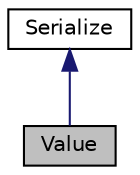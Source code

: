digraph "Value"
{
 // INTERACTIVE_SVG=YES
 // LATEX_PDF_SIZE
  edge [fontname="Helvetica",fontsize="10",labelfontname="Helvetica",labelfontsize="10"];
  node [fontname="Helvetica",fontsize="10",shape=record];
  Node1 [label="Value",height=0.2,width=0.4,color="black", fillcolor="grey75", style="filled", fontcolor="black",tooltip="Value is the base class for all value types in the system."];
  Node2 -> Node1 [dir="back",color="midnightblue",fontsize="10",style="solid",fontname="Helvetica"];
  Node2 [label="Serialize",height=0.2,width=0.4,color="black", fillcolor="white", style="filled",URL="$class_serialize.html",tooltip="Serialize is the interface for objects which can be persisted in a simple string, as JSON or XML stru..."];
}
